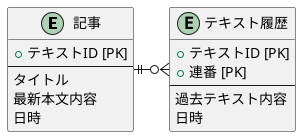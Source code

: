 @startuml

/'
  テキスト
  テキスト履歴
 '/

/'
  テキスト履歴が本文をもち、ソートで最新のものを取得することも可能
  しかし履歴が多数ある場合、結合にコストがかかりそうなため、
  参照する場合はこのテーブルだけで済むよう
  最新の本文内容をもつ
 '/
entity "記事" as texts {
  + テキストID [PK]
  --
  タイトル
  最新本文内容
  日時
}

entity "テキスト履歴" as text_histories {
  + テキストID [PK]
  + 連番 [PK]
  --
  過去テキスト内容
  日時
}

/'
関係性
------   :1
----||   :1 and only 1
----o|   :0 or 1
-----{   :many
----|{   :1 or more
----o{   :0 or many

entityの位置
ri ...right
le ...left
do ...down
'/
texts ||--ri--o{ text_histories

@enduml
